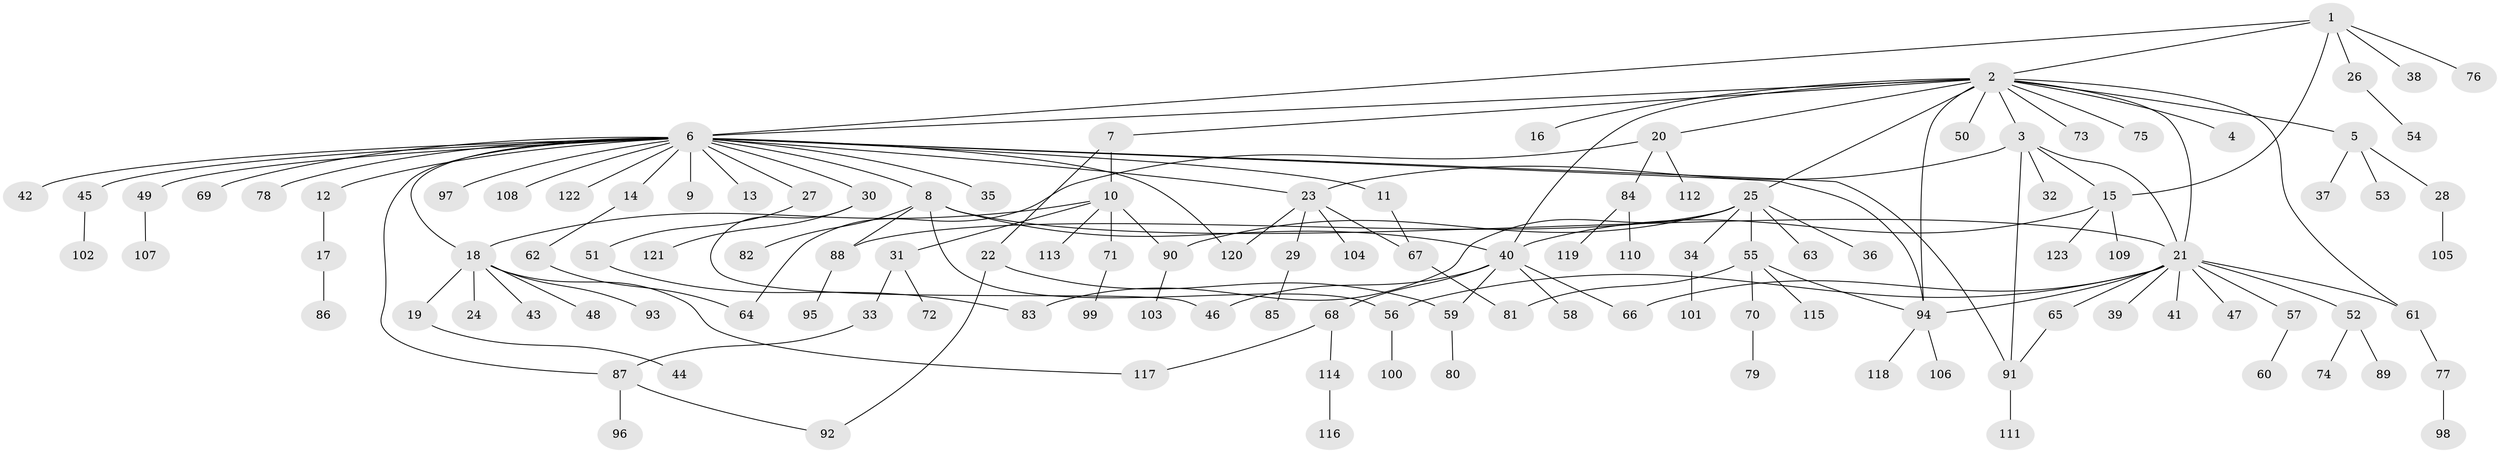 // Generated by graph-tools (version 1.1) at 2025/49/03/09/25 03:49:55]
// undirected, 123 vertices, 150 edges
graph export_dot {
graph [start="1"]
  node [color=gray90,style=filled];
  1;
  2;
  3;
  4;
  5;
  6;
  7;
  8;
  9;
  10;
  11;
  12;
  13;
  14;
  15;
  16;
  17;
  18;
  19;
  20;
  21;
  22;
  23;
  24;
  25;
  26;
  27;
  28;
  29;
  30;
  31;
  32;
  33;
  34;
  35;
  36;
  37;
  38;
  39;
  40;
  41;
  42;
  43;
  44;
  45;
  46;
  47;
  48;
  49;
  50;
  51;
  52;
  53;
  54;
  55;
  56;
  57;
  58;
  59;
  60;
  61;
  62;
  63;
  64;
  65;
  66;
  67;
  68;
  69;
  70;
  71;
  72;
  73;
  74;
  75;
  76;
  77;
  78;
  79;
  80;
  81;
  82;
  83;
  84;
  85;
  86;
  87;
  88;
  89;
  90;
  91;
  92;
  93;
  94;
  95;
  96;
  97;
  98;
  99;
  100;
  101;
  102;
  103;
  104;
  105;
  106;
  107;
  108;
  109;
  110;
  111;
  112;
  113;
  114;
  115;
  116;
  117;
  118;
  119;
  120;
  121;
  122;
  123;
  1 -- 2;
  1 -- 6;
  1 -- 15;
  1 -- 26;
  1 -- 38;
  1 -- 76;
  2 -- 3;
  2 -- 4;
  2 -- 5;
  2 -- 6;
  2 -- 7;
  2 -- 16;
  2 -- 20;
  2 -- 21;
  2 -- 25;
  2 -- 40;
  2 -- 50;
  2 -- 61;
  2 -- 73;
  2 -- 75;
  2 -- 94;
  3 -- 15;
  3 -- 21;
  3 -- 23;
  3 -- 32;
  3 -- 91;
  5 -- 28;
  5 -- 37;
  5 -- 53;
  6 -- 8;
  6 -- 9;
  6 -- 11;
  6 -- 12;
  6 -- 13;
  6 -- 14;
  6 -- 18;
  6 -- 23;
  6 -- 27;
  6 -- 30;
  6 -- 35;
  6 -- 42;
  6 -- 45;
  6 -- 49;
  6 -- 69;
  6 -- 78;
  6 -- 87;
  6 -- 91;
  6 -- 94;
  6 -- 97;
  6 -- 108;
  6 -- 120;
  6 -- 122;
  7 -- 10;
  7 -- 22;
  8 -- 21;
  8 -- 40;
  8 -- 56;
  8 -- 82;
  8 -- 88;
  10 -- 18;
  10 -- 31;
  10 -- 71;
  10 -- 90;
  10 -- 113;
  11 -- 67;
  12 -- 17;
  14 -- 62;
  15 -- 40;
  15 -- 109;
  15 -- 123;
  17 -- 86;
  18 -- 19;
  18 -- 24;
  18 -- 43;
  18 -- 48;
  18 -- 93;
  18 -- 117;
  19 -- 44;
  20 -- 64;
  20 -- 84;
  20 -- 112;
  21 -- 39;
  21 -- 41;
  21 -- 47;
  21 -- 52;
  21 -- 56;
  21 -- 57;
  21 -- 61;
  21 -- 65;
  21 -- 66;
  21 -- 94;
  22 -- 59;
  22 -- 92;
  23 -- 29;
  23 -- 67;
  23 -- 104;
  23 -- 120;
  25 -- 34;
  25 -- 36;
  25 -- 55;
  25 -- 63;
  25 -- 83;
  25 -- 88;
  25 -- 90;
  26 -- 54;
  27 -- 51;
  28 -- 105;
  29 -- 85;
  30 -- 46;
  30 -- 121;
  31 -- 33;
  31 -- 72;
  33 -- 87;
  34 -- 101;
  40 -- 46;
  40 -- 58;
  40 -- 59;
  40 -- 66;
  40 -- 68;
  45 -- 102;
  49 -- 107;
  51 -- 83;
  52 -- 74;
  52 -- 89;
  55 -- 70;
  55 -- 81;
  55 -- 94;
  55 -- 115;
  56 -- 100;
  57 -- 60;
  59 -- 80;
  61 -- 77;
  62 -- 64;
  65 -- 91;
  67 -- 81;
  68 -- 114;
  68 -- 117;
  70 -- 79;
  71 -- 99;
  77 -- 98;
  84 -- 110;
  84 -- 119;
  87 -- 92;
  87 -- 96;
  88 -- 95;
  90 -- 103;
  91 -- 111;
  94 -- 106;
  94 -- 118;
  114 -- 116;
}
